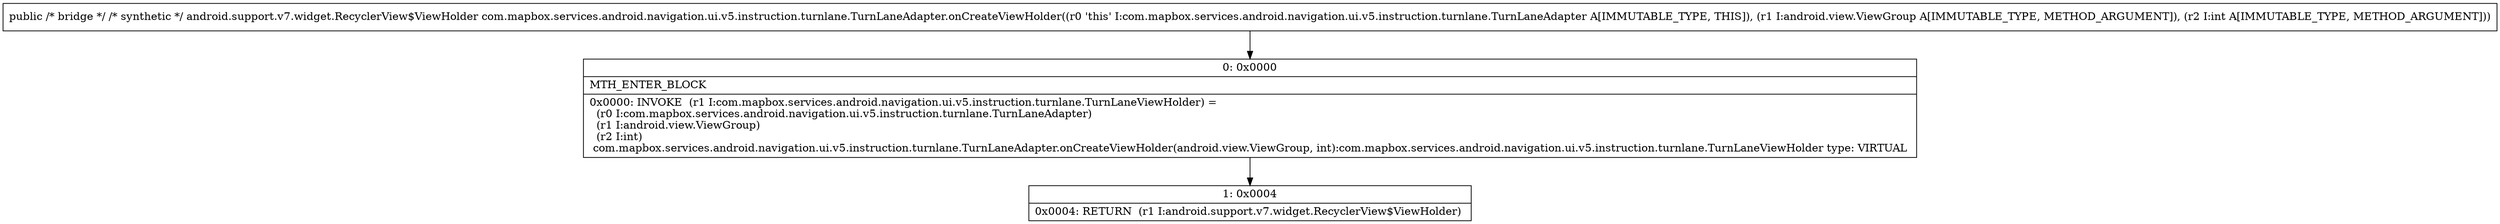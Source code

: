 digraph "CFG forcom.mapbox.services.android.navigation.ui.v5.instruction.turnlane.TurnLaneAdapter.onCreateViewHolder(Landroid\/view\/ViewGroup;I)Landroid\/support\/v7\/widget\/RecyclerView$ViewHolder;" {
Node_0 [shape=record,label="{0\:\ 0x0000|MTH_ENTER_BLOCK\l|0x0000: INVOKE  (r1 I:com.mapbox.services.android.navigation.ui.v5.instruction.turnlane.TurnLaneViewHolder) = \l  (r0 I:com.mapbox.services.android.navigation.ui.v5.instruction.turnlane.TurnLaneAdapter)\l  (r1 I:android.view.ViewGroup)\l  (r2 I:int)\l com.mapbox.services.android.navigation.ui.v5.instruction.turnlane.TurnLaneAdapter.onCreateViewHolder(android.view.ViewGroup, int):com.mapbox.services.android.navigation.ui.v5.instruction.turnlane.TurnLaneViewHolder type: VIRTUAL \l}"];
Node_1 [shape=record,label="{1\:\ 0x0004|0x0004: RETURN  (r1 I:android.support.v7.widget.RecyclerView$ViewHolder) \l}"];
MethodNode[shape=record,label="{public \/* bridge *\/ \/* synthetic *\/ android.support.v7.widget.RecyclerView$ViewHolder com.mapbox.services.android.navigation.ui.v5.instruction.turnlane.TurnLaneAdapter.onCreateViewHolder((r0 'this' I:com.mapbox.services.android.navigation.ui.v5.instruction.turnlane.TurnLaneAdapter A[IMMUTABLE_TYPE, THIS]), (r1 I:android.view.ViewGroup A[IMMUTABLE_TYPE, METHOD_ARGUMENT]), (r2 I:int A[IMMUTABLE_TYPE, METHOD_ARGUMENT])) }"];
MethodNode -> Node_0;
Node_0 -> Node_1;
}

